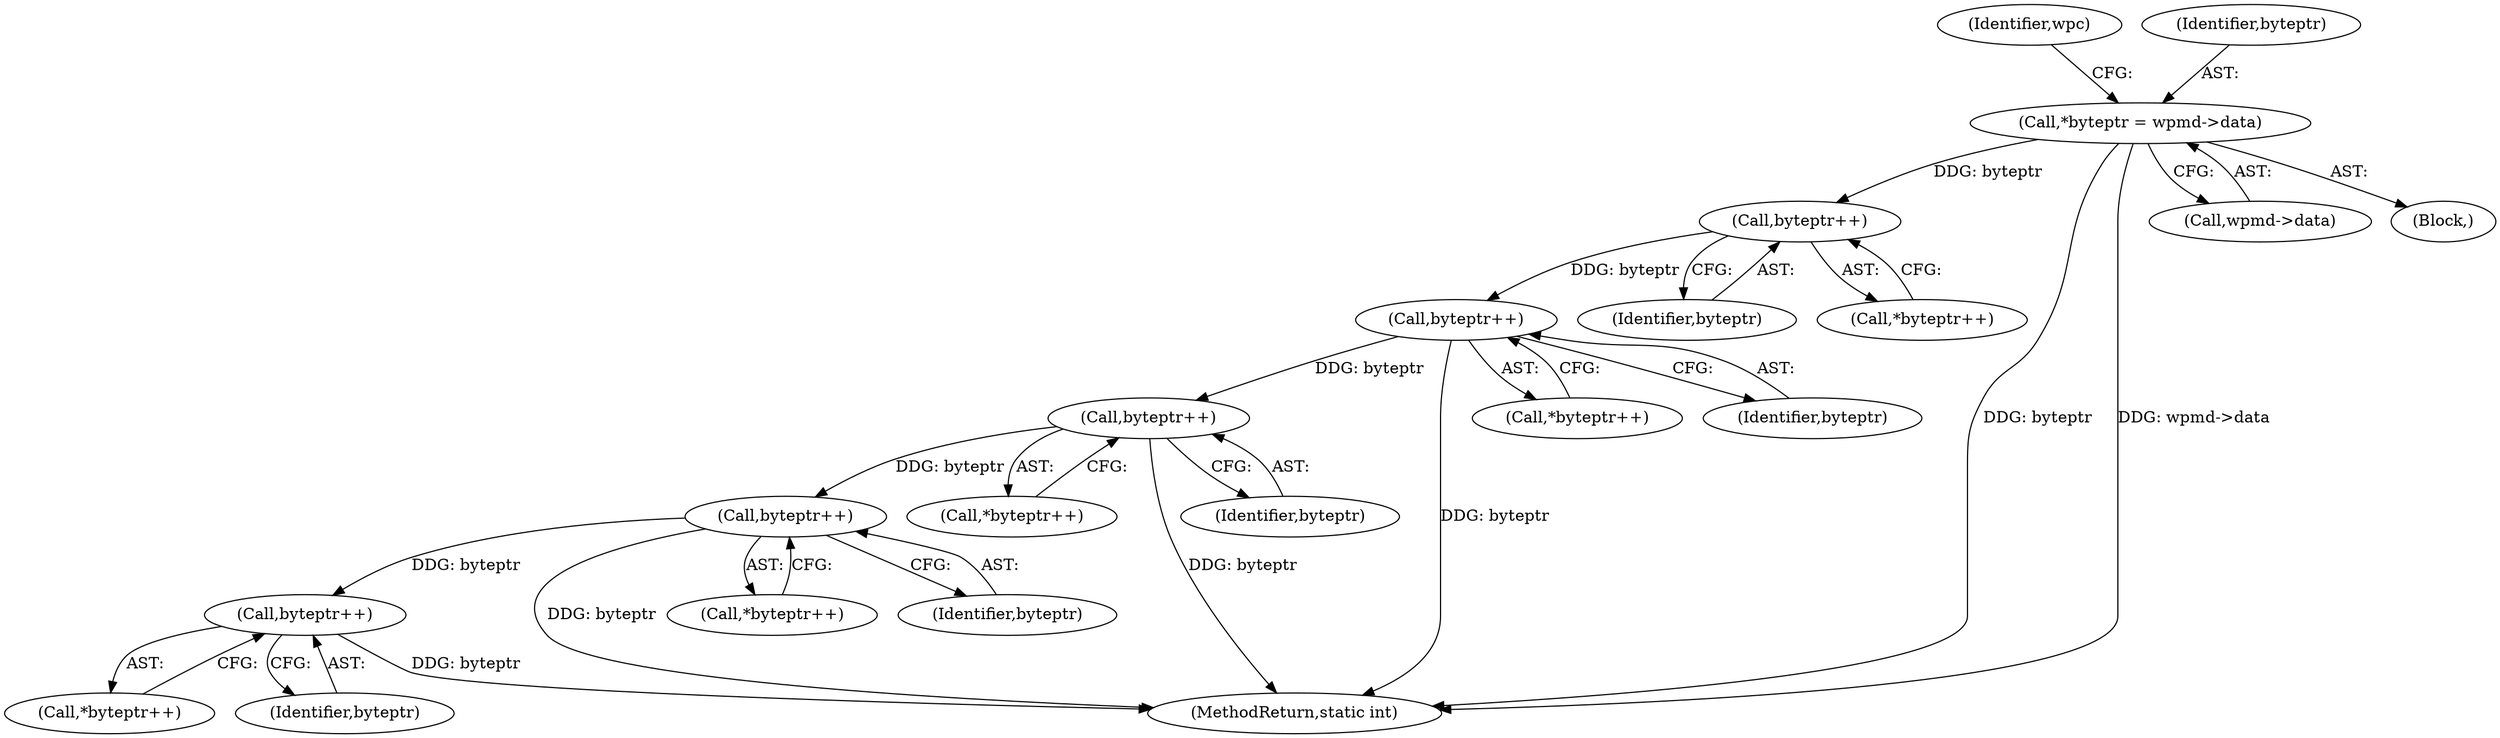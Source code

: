 digraph "0_WavPack_4bc05fc490b66ef2d45b1de26abf1455b486b0dc@pointer" {
"1000113" [label="(Call,*byteptr = wpmd->data)"];
"1000162" [label="(Call,byteptr++)"];
"1000179" [label="(Call,byteptr++)"];
"1000197" [label="(Call,byteptr++)"];
"1000212" [label="(Call,byteptr++)"];
"1000255" [label="(Call,byteptr++)"];
"1000254" [label="(Call,*byteptr++)"];
"1000256" [label="(Identifier,byteptr)"];
"1000163" [label="(Identifier,byteptr)"];
"1000196" [label="(Call,*byteptr++)"];
"1000294" [label="(MethodReturn,static int)"];
"1000179" [label="(Call,byteptr++)"];
"1000211" [label="(Call,*byteptr++)"];
"1000113" [label="(Call,*byteptr = wpmd->data)"];
"1000120" [label="(Identifier,wpc)"];
"1000162" [label="(Call,byteptr++)"];
"1000178" [label="(Call,*byteptr++)"];
"1000180" [label="(Identifier,byteptr)"];
"1000213" [label="(Identifier,byteptr)"];
"1000161" [label="(Call,*byteptr++)"];
"1000212" [label="(Call,byteptr++)"];
"1000115" [label="(Call,wpmd->data)"];
"1000198" [label="(Identifier,byteptr)"];
"1000255" [label="(Call,byteptr++)"];
"1000114" [label="(Identifier,byteptr)"];
"1000105" [label="(Block,)"];
"1000197" [label="(Call,byteptr++)"];
"1000113" -> "1000105"  [label="AST: "];
"1000113" -> "1000115"  [label="CFG: "];
"1000114" -> "1000113"  [label="AST: "];
"1000115" -> "1000113"  [label="AST: "];
"1000120" -> "1000113"  [label="CFG: "];
"1000113" -> "1000294"  [label="DDG: byteptr"];
"1000113" -> "1000294"  [label="DDG: wpmd->data"];
"1000113" -> "1000162"  [label="DDG: byteptr"];
"1000162" -> "1000161"  [label="AST: "];
"1000162" -> "1000163"  [label="CFG: "];
"1000163" -> "1000162"  [label="AST: "];
"1000161" -> "1000162"  [label="CFG: "];
"1000162" -> "1000179"  [label="DDG: byteptr"];
"1000179" -> "1000178"  [label="AST: "];
"1000179" -> "1000180"  [label="CFG: "];
"1000180" -> "1000179"  [label="AST: "];
"1000178" -> "1000179"  [label="CFG: "];
"1000179" -> "1000294"  [label="DDG: byteptr"];
"1000179" -> "1000197"  [label="DDG: byteptr"];
"1000197" -> "1000196"  [label="AST: "];
"1000197" -> "1000198"  [label="CFG: "];
"1000198" -> "1000197"  [label="AST: "];
"1000196" -> "1000197"  [label="CFG: "];
"1000197" -> "1000294"  [label="DDG: byteptr"];
"1000197" -> "1000212"  [label="DDG: byteptr"];
"1000212" -> "1000211"  [label="AST: "];
"1000212" -> "1000213"  [label="CFG: "];
"1000213" -> "1000212"  [label="AST: "];
"1000211" -> "1000212"  [label="CFG: "];
"1000212" -> "1000294"  [label="DDG: byteptr"];
"1000212" -> "1000255"  [label="DDG: byteptr"];
"1000255" -> "1000254"  [label="AST: "];
"1000255" -> "1000256"  [label="CFG: "];
"1000256" -> "1000255"  [label="AST: "];
"1000254" -> "1000255"  [label="CFG: "];
"1000255" -> "1000294"  [label="DDG: byteptr"];
}
